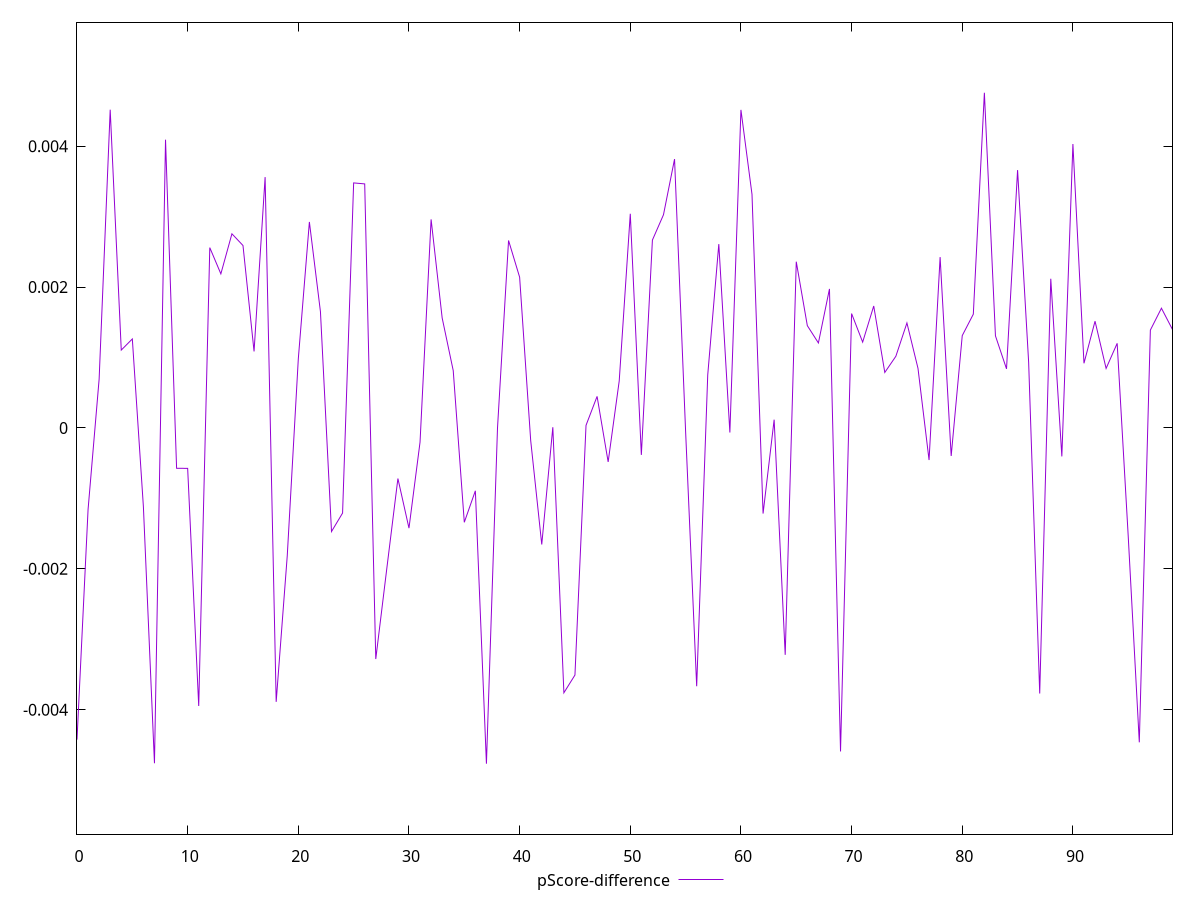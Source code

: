 reset

$pScoreDifference <<EOF
0 -0.004425294348869513
1 -0.0011583740803171039
2 0.0006928071083911469
3 0.00451751206273332
4 0.00110532738134278
5 0.0012630608244935115
6 -0.001118975175356196
7 -0.0047609255393022964
8 0.004092464035537979
9 -0.0005729283065944446
10 -0.0005741564326994797
11 -0.0039478229427326594
12 0.0025597318774823186
13 0.0021873832586161157
14 0.002755859652396331
15 0.002589837286446406
16 0.0010861459951148067
17 0.0035607299130045456
18 -0.003888785891498381
19 -0.0018165751544656494
20 0.0009807400496871788
21 0.002924175428243525
22 0.001649529513954695
23 -0.0014708197497293463
24 -0.0012085494489384452
25 0.0034784970937930537
26 0.0034644582947320757
27 -0.0032809730871509735
28 -0.001992109273444842
29 -0.0007185667294965503
30 -0.0014227404224986806
31 -0.0002023391661878371
32 0.0029607493197573165
33 0.0015610313089422512
34 0.000813554938402572
35 -0.0013399982378736186
36 -0.0008926558334107493
37 -0.004766871514046034
38 -0.000002841065317615854
39 0.002661199597177366
40 0.002139850781651742
41 -0.0001788285636625253
42 -0.0016550586228035735
43 0.000009950053563467787
44 -0.0037602759410721442
45 -0.003508316355199159
46 0.000036501328806282096
47 0.0004476999656076175
48 -0.00048253200744896585
49 0.0006666660621790776
50 0.0030404167904876656
51 -0.0003832784655627419
52 0.0026669589745060285
53 0.003026386649616186
54 0.003816514688888162
55 -0.000051015545571519993
56 -0.003667475820642252
57 0.0007534160299974557
58 0.002609617697608535
59 -0.00006527282593221662
60 0.004515375443031711
61 0.0033155638173598123
62 -0.0012156651400710428
63 0.00011722105598344079
64 -0.0032211656151726054
65 0.002360024434240604
66 0.0014518805443836658
67 0.0012062945586673868
68 0.0019734164951056288
69 -0.004592930398137629
70 0.0016236223586570953
71 0.0012180782585158867
72 0.001731075693432449
73 0.0007875202602474762
74 0.0010171912563359808
75 0.0014900689769472564
76 0.0008463325896757579
77 -0.00045586009448705944
78 0.002424855141047011
79 -0.0003978056010918163
80 0.0013107954706622627
81 0.0016147508319694914
82 0.0047586943466388365
83 0.001307276922919598
84 0.0008385899797282992
85 0.003660023671467949
86 0.0009325061081513764
87 -0.0037702003458933153
88 0.002118025633486287
89 -0.00040440793335516645
90 0.0040302406695090776
91 0.0009177024165217817
92 0.0015155163472399535
93 0.0008445692993816478
94 0.0012008764220765022
95 -0.001541470835954295
96 -0.004463560906537711
97 0.0013889793354823765
98 0.0016997910230636681
99 0.0013967759865360918
EOF

set key outside below
set xrange [0:99]
set yrange [-0.005766871514046034:0.0057586943466388365]
set trange [-0.005766871514046034:0.0057586943466388365]
set terminal svg size 640, 500 enhanced background rgb 'white'
set output "reports/report_00032_2021-02-25T10-28-15.087Z/first-cpu-idle/samples/astro/pScore-difference/values.svg"

plot $pScoreDifference title "pScore-difference" with line

reset
